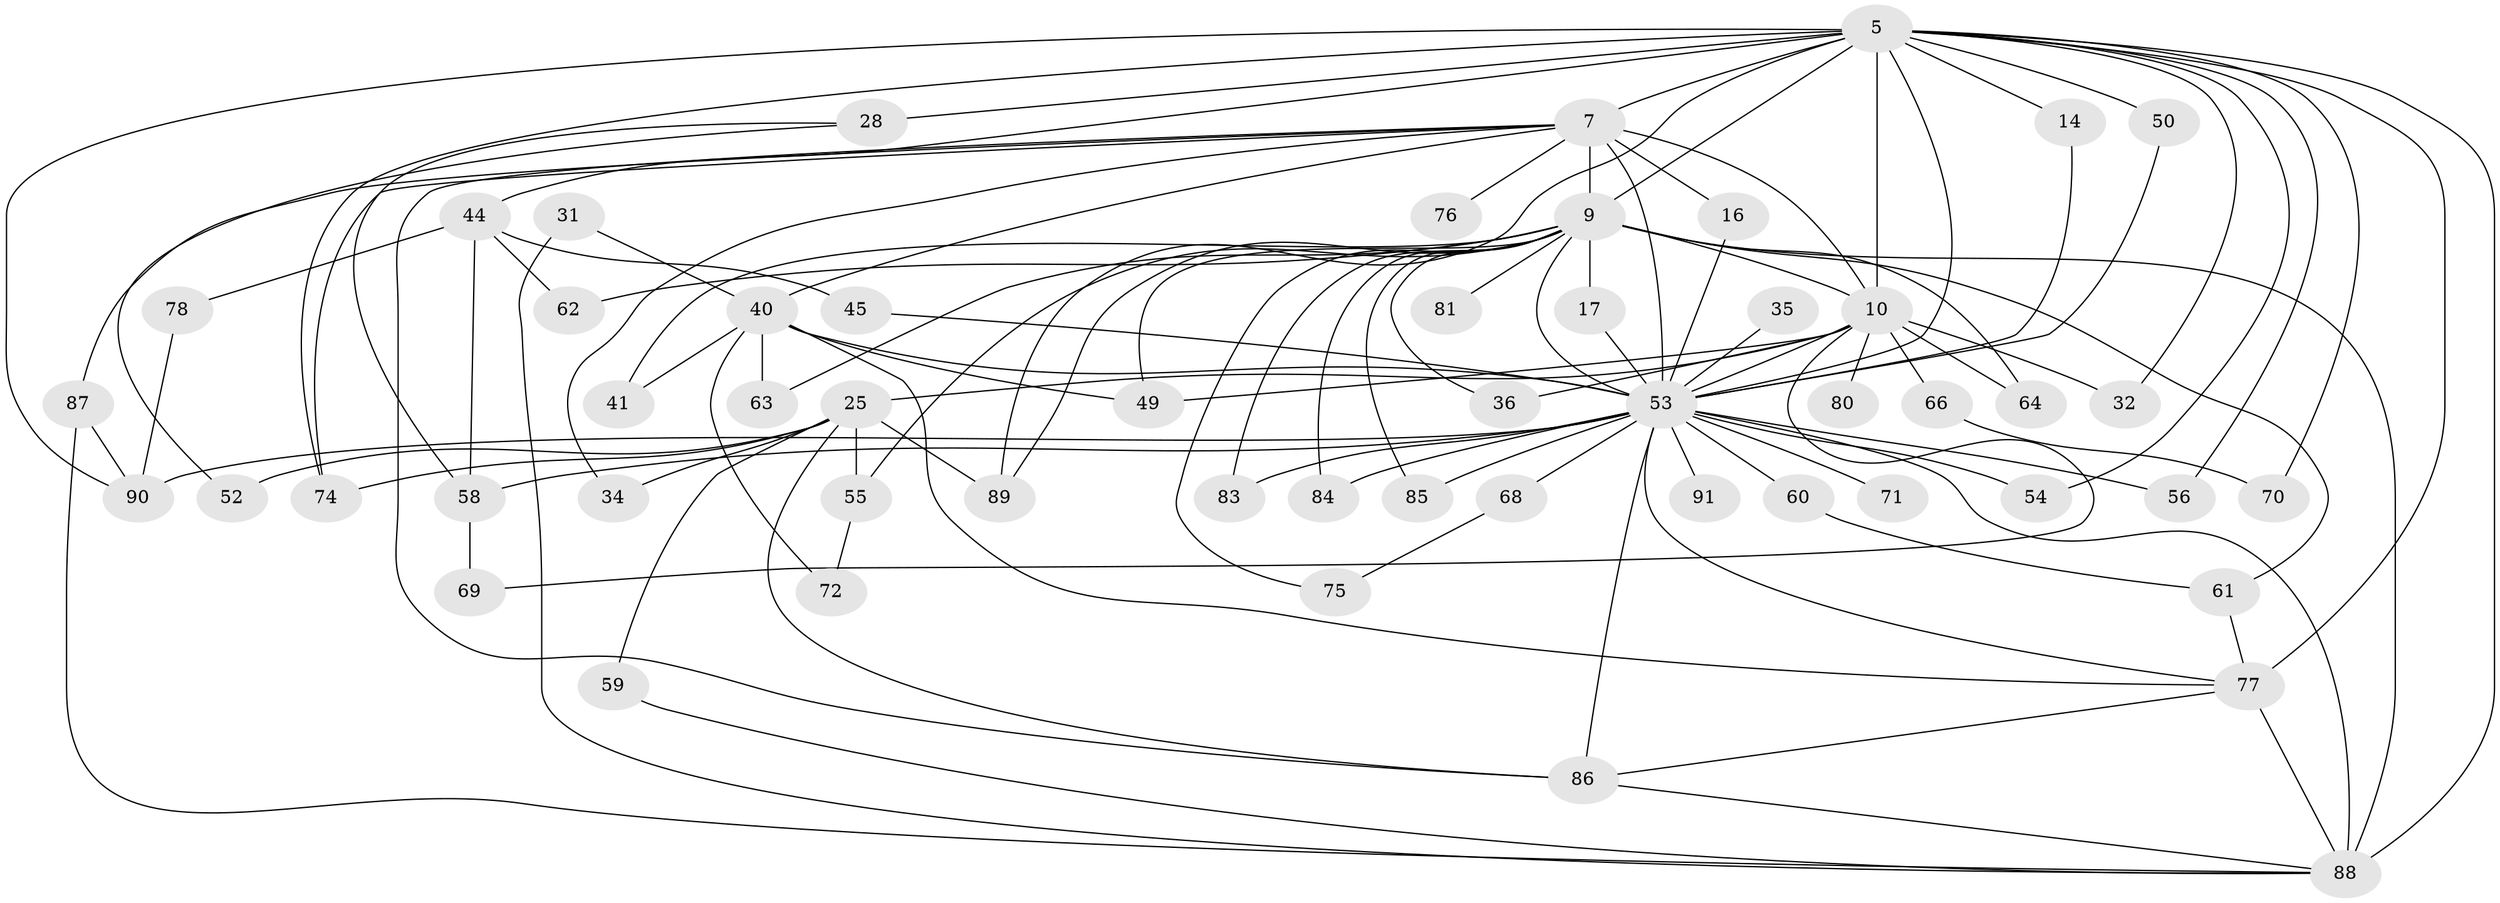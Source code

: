 // original degree distribution, {13: 0.01098901098901099, 17: 0.01098901098901099, 22: 0.01098901098901099, 23: 0.01098901098901099, 19: 0.01098901098901099, 27: 0.01098901098901099, 15: 0.02197802197802198, 14: 0.01098901098901099, 20: 0.01098901098901099, 4: 0.04395604395604396, 3: 0.18681318681318682, 8: 0.01098901098901099, 2: 0.5384615384615384, 7: 0.01098901098901099, 5: 0.054945054945054944, 6: 0.04395604395604396}
// Generated by graph-tools (version 1.1) at 2025/49/03/04/25 21:49:27]
// undirected, 54 vertices, 108 edges
graph export_dot {
graph [start="1"]
  node [color=gray90,style=filled];
  5 [super="+3"];
  7 [super="+1"];
  9 [super="+2"];
  10 [super="+8"];
  14;
  16;
  17;
  25 [super="+23"];
  28;
  31;
  32;
  34;
  35 [super="+18"];
  36;
  40 [super="+33"];
  41;
  44;
  45;
  49 [super="+38"];
  50;
  52;
  53 [super="+51+30+6"];
  54;
  55;
  56;
  58 [super="+37"];
  59;
  60 [super="+20+47"];
  61;
  62;
  63;
  64;
  66;
  68;
  69;
  70 [super="+11"];
  71;
  72;
  74 [super="+12"];
  75;
  76;
  77 [super="+67"];
  78;
  80;
  81;
  83;
  84;
  85;
  86 [super="+21+48"];
  87 [super="+79"];
  88 [super="+27"];
  89 [super="+82"];
  90 [super="+46+73"];
  91;
  5 -- 7 [weight=4];
  5 -- 9 [weight=4];
  5 -- 10 [weight=4];
  5 -- 28 [weight=2];
  5 -- 32;
  5 -- 44 [weight=2];
  5 -- 70 [weight=3];
  5 -- 88 [weight=2];
  5 -- 77 [weight=4];
  5 -- 14;
  5 -- 50;
  5 -- 54;
  5 -- 56;
  5 -- 90 [weight=3];
  5 -- 74;
  5 -- 89;
  5 -- 53 [weight=4];
  7 -- 9 [weight=4];
  7 -- 10 [weight=4];
  7 -- 34;
  7 -- 76 [weight=2];
  7 -- 87;
  7 -- 16;
  7 -- 74;
  7 -- 86;
  7 -- 53 [weight=5];
  7 -- 40 [weight=2];
  9 -- 10 [weight=4];
  9 -- 17;
  9 -- 41;
  9 -- 55;
  9 -- 64;
  9 -- 75;
  9 -- 81 [weight=2];
  9 -- 83;
  9 -- 84;
  9 -- 89;
  9 -- 36;
  9 -- 85;
  9 -- 61;
  9 -- 62;
  9 -- 63;
  9 -- 49;
  9 -- 88 [weight=3];
  9 -- 53 [weight=4];
  10 -- 25 [weight=2];
  10 -- 36;
  10 -- 66;
  10 -- 69;
  10 -- 80 [weight=2];
  10 -- 32;
  10 -- 64;
  10 -- 49;
  10 -- 53 [weight=5];
  14 -- 53;
  16 -- 53;
  17 -- 53;
  25 -- 52;
  25 -- 59;
  25 -- 34;
  25 -- 74;
  25 -- 55;
  25 -- 86;
  25 -- 89;
  28 -- 52;
  28 -- 58;
  31 -- 88;
  31 -- 40;
  35 -- 53 [weight=2];
  40 -- 41;
  40 -- 77;
  40 -- 53 [weight=3];
  40 -- 49;
  40 -- 72;
  40 -- 63;
  44 -- 45;
  44 -- 58;
  44 -- 62;
  44 -- 78;
  45 -- 53;
  50 -- 53;
  53 -- 88;
  53 -- 60 [weight=3];
  53 -- 68;
  53 -- 71;
  53 -- 77 [weight=2];
  53 -- 83;
  53 -- 84;
  53 -- 85;
  53 -- 86;
  53 -- 90 [weight=3];
  53 -- 91 [weight=2];
  53 -- 54;
  53 -- 56;
  53 -- 58;
  55 -- 72;
  58 -- 69;
  59 -- 88;
  60 -- 61;
  61 -- 77;
  66 -- 70;
  68 -- 75;
  77 -- 88;
  77 -- 86;
  78 -- 90;
  86 -- 88;
  87 -- 90;
  87 -- 88;
}
